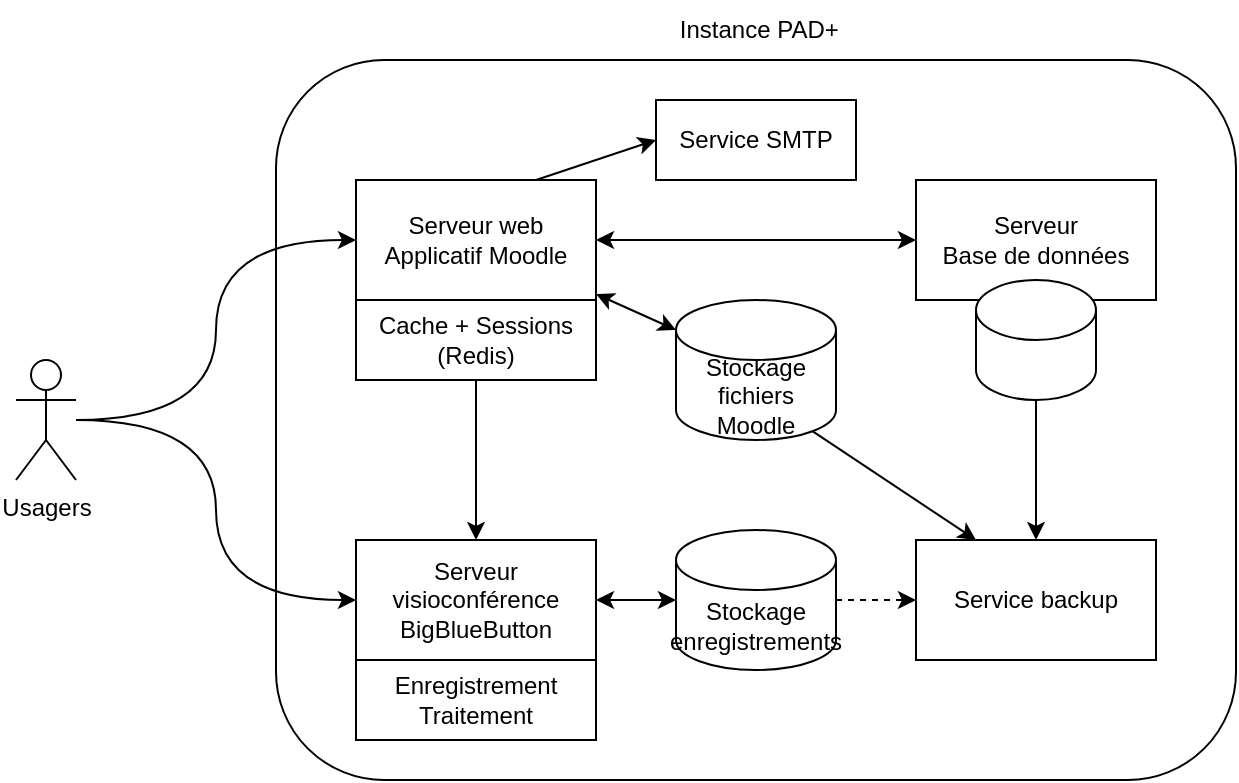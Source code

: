 <mxfile version="20.0.1" type="google" pages="2"><diagram name="Overview" id="hrCoRxrvfkqQcMbnZRt0"><mxGraphModel grid="1" page="1" gridSize="10" guides="1" tooltips="1" connect="1" arrows="1" fold="1" pageScale="1" pageWidth="827" pageHeight="1169" math="0" shadow="0"><root><mxCell id="GzWqJt0Njz900qUVeSxS-0"/><mxCell id="GzWqJt0Njz900qUVeSxS-1" parent="GzWqJt0Njz900qUVeSxS-0"/><mxCell id="GzWqJt0Njz900qUVeSxS-2" value="" style="rounded=1;whiteSpace=wrap;html=1;strokeColor=#000000;" vertex="1" parent="GzWqJt0Njz900qUVeSxS-1"><mxGeometry x="200" y="40" width="480" height="360" as="geometry"/></mxCell><mxCell id="GzWqJt0Njz900qUVeSxS-3" value="" style="edgeStyle=orthogonalEdgeStyle;rounded=0;orthogonalLoop=1;jettySize=auto;html=1;startArrow=classic;startFill=1;" edge="1" parent="GzWqJt0Njz900qUVeSxS-1" source="GzWqJt0Njz900qUVeSxS-17" target="GzWqJt0Njz900qUVeSxS-15"><mxGeometry relative="1" as="geometry"/></mxCell><mxCell id="GzWqJt0Njz900qUVeSxS-4" style="rounded=0;orthogonalLoop=1;jettySize=auto;html=1;entryX=0;entryY=0;entryDx=0;entryDy=15;entryPerimeter=0;startArrow=classic;startFill=1;" edge="1" parent="GzWqJt0Njz900qUVeSxS-1" source="GzWqJt0Njz900qUVeSxS-17" target="GzWqJt0Njz900qUVeSxS-6"><mxGeometry relative="1" as="geometry"/></mxCell><mxCell id="GzWqJt0Njz900qUVeSxS-5" style="rounded=0;orthogonalLoop=1;jettySize=auto;html=1;exitX=0.855;exitY=1;exitDx=0;exitDy=-4.35;exitPerimeter=0;entryX=0.25;entryY=0;entryDx=0;entryDy=0;" edge="1" parent="GzWqJt0Njz900qUVeSxS-1" source="GzWqJt0Njz900qUVeSxS-6" target="GzWqJt0Njz900qUVeSxS-12"><mxGeometry relative="1" as="geometry"/></mxCell><mxCell id="GzWqJt0Njz900qUVeSxS-6" value="&lt;div&gt;Stockage&lt;/div&gt;&lt;div&gt;fichiers Moodle&lt;br&gt;&lt;/div&gt;" style="shape=cylinder3;whiteSpace=wrap;html=1;boundedLbl=1;backgroundOutline=1;size=15;" vertex="1" parent="GzWqJt0Njz900qUVeSxS-1"><mxGeometry x="400" y="160" width="80" height="70" as="geometry"/></mxCell><mxCell id="GzWqJt0Njz900qUVeSxS-7" value="" style="edgeStyle=orthogonalEdgeStyle;rounded=0;orthogonalLoop=1;jettySize=auto;html=1;entryX=0;entryY=0.5;entryDx=0;entryDy=0;entryPerimeter=0;startArrow=classic;startFill=1;" edge="1" parent="GzWqJt0Njz900qUVeSxS-1" source="GzWqJt0Njz900qUVeSxS-8" target="GzWqJt0Njz900qUVeSxS-19"><mxGeometry relative="1" as="geometry"><mxPoint x="440" y="310" as="targetPoint"/></mxGeometry></mxCell><mxCell id="GzWqJt0Njz900qUVeSxS-8" value="&lt;div&gt;Serveur visioconférence&lt;br&gt;&lt;/div&gt;&lt;div&gt;BigBlueButton&lt;/div&gt;" style="whiteSpace=wrap;html=1;rounded=0;" vertex="1" parent="GzWqJt0Njz900qUVeSxS-1"><mxGeometry x="240" y="280" width="120" height="60" as="geometry"/></mxCell><mxCell id="GzWqJt0Njz900qUVeSxS-9" value="" style="edgeStyle=orthogonalEdgeStyle;rounded=0;orthogonalLoop=1;jettySize=auto;html=1;" edge="1" parent="GzWqJt0Njz900qUVeSxS-1" source="GzWqJt0Njz900qUVeSxS-18" target="GzWqJt0Njz900qUVeSxS-8"><mxGeometry relative="1" as="geometry"/></mxCell><mxCell id="GzWqJt0Njz900qUVeSxS-10" value="&lt;div&gt;Enregistrement&lt;/div&gt;&lt;div&gt;Traitement&lt;/div&gt;" style="rounded=0;whiteSpace=wrap;html=1;" vertex="1" parent="GzWqJt0Njz900qUVeSxS-1"><mxGeometry x="240" y="340" width="120" height="40" as="geometry"/></mxCell><mxCell id="GzWqJt0Njz900qUVeSxS-11" style="edgeStyle=none;rounded=0;orthogonalLoop=1;jettySize=auto;html=1;exitX=1;exitY=0.5;exitDx=0;exitDy=0;exitPerimeter=0;entryX=0;entryY=0.5;entryDx=0;entryDy=0;dashed=1;" edge="1" parent="GzWqJt0Njz900qUVeSxS-1" source="GzWqJt0Njz900qUVeSxS-19" target="GzWqJt0Njz900qUVeSxS-12"><mxGeometry relative="1" as="geometry"/></mxCell><mxCell id="GzWqJt0Njz900qUVeSxS-12" value="Service backup" style="rounded=0;whiteSpace=wrap;html=1;" vertex="1" parent="GzWqJt0Njz900qUVeSxS-1"><mxGeometry x="520" y="280" width="120" height="60" as="geometry"/></mxCell><mxCell id="GzWqJt0Njz900qUVeSxS-13" style="edgeStyle=orthogonalEdgeStyle;rounded=0;orthogonalLoop=1;jettySize=auto;html=1;" edge="1" parent="GzWqJt0Njz900qUVeSxS-1" source="GzWqJt0Njz900qUVeSxS-16" target="GzWqJt0Njz900qUVeSxS-12"><mxGeometry relative="1" as="geometry"/></mxCell><mxCell id="GzWqJt0Njz900qUVeSxS-14" value="" style="group" vertex="1" connectable="0" parent="GzWqJt0Njz900qUVeSxS-1"><mxGeometry x="520" y="100" width="120" height="110" as="geometry"/></mxCell><mxCell id="GzWqJt0Njz900qUVeSxS-15" value="&lt;div&gt;Serveur&lt;/div&gt;&lt;div&gt;Base de données&lt;br&gt;&lt;/div&gt;" style="whiteSpace=wrap;html=1;rounded=0;" vertex="1" parent="GzWqJt0Njz900qUVeSxS-14"><mxGeometry width="120" height="60" as="geometry"/></mxCell><mxCell id="GzWqJt0Njz900qUVeSxS-16" value="" style="shape=cylinder3;whiteSpace=wrap;html=1;boundedLbl=1;backgroundOutline=1;size=15;" vertex="1" parent="GzWqJt0Njz900qUVeSxS-14"><mxGeometry x="30" y="50" width="60" height="60" as="geometry"/></mxCell><mxCell id="GzWqJt0Njz900qUVeSxS-17" value="&lt;div&gt;Serveur web&lt;/div&gt;&lt;div&gt;Applicatif Moodle&lt;br&gt;&lt;/div&gt;" style="rounded=0;whiteSpace=wrap;html=1;" vertex="1" parent="GzWqJt0Njz900qUVeSxS-1"><mxGeometry x="240" y="100" width="120" height="60" as="geometry"/></mxCell><mxCell id="GzWqJt0Njz900qUVeSxS-18" value="&lt;div&gt;Cache + Sessions&lt;/div&gt;&lt;div&gt;(Redis)&lt;br&gt;&lt;/div&gt;" style="rounded=0;whiteSpace=wrap;html=1;" vertex="1" parent="GzWqJt0Njz900qUVeSxS-1"><mxGeometry x="240" y="160" width="120" height="40" as="geometry"/></mxCell><mxCell id="GzWqJt0Njz900qUVeSxS-19" value="&lt;div&gt;Stockage&lt;/div&gt;&lt;div&gt;enregistrements&lt;/div&gt;" style="shape=cylinder3;whiteSpace=wrap;html=1;boundedLbl=1;backgroundOutline=1;size=15;" vertex="1" parent="GzWqJt0Njz900qUVeSxS-1"><mxGeometry x="400" y="275" width="80" height="70" as="geometry"/></mxCell><mxCell id="GzWqJt0Njz900qUVeSxS-21" style="edgeStyle=orthogonalEdgeStyle;curved=1;rounded=0;orthogonalLoop=1;jettySize=auto;html=1;entryX=0;entryY=0.5;entryDx=0;entryDy=0;fontColor=#000000;startArrow=none;startFill=0;" edge="1" parent="GzWqJt0Njz900qUVeSxS-1" source="GzWqJt0Njz900qUVeSxS-23" target="GzWqJt0Njz900qUVeSxS-17"><mxGeometry relative="1" as="geometry"/></mxCell><mxCell id="GzWqJt0Njz900qUVeSxS-22" style="edgeStyle=orthogonalEdgeStyle;curved=1;rounded=0;orthogonalLoop=1;jettySize=auto;html=1;fontColor=#000000;startArrow=none;startFill=0;entryX=0;entryY=0.5;entryDx=0;entryDy=0;" edge="1" parent="GzWqJt0Njz900qUVeSxS-1" source="GzWqJt0Njz900qUVeSxS-23" target="GzWqJt0Njz900qUVeSxS-8"><mxGeometry relative="1" as="geometry"/></mxCell><mxCell id="GzWqJt0Njz900qUVeSxS-23" value="Usagers" style="shape=umlActor;verticalLabelPosition=bottom;verticalAlign=top;html=1;outlineConnect=0;fontColor=#000000;fillColor=default;" vertex="1" parent="GzWqJt0Njz900qUVeSxS-1"><mxGeometry x="70" y="190" width="30" height="60" as="geometry"/></mxCell><mxCell id="GzWqJt0Njz900qUVeSxS-27" value="&amp;nbsp;Instance PAD+" style="text;html=1;strokeColor=none;fillColor=none;align=center;verticalAlign=middle;whiteSpace=wrap;rounded=0;dashed=1;fontColor=#000000;" vertex="1" parent="GzWqJt0Njz900qUVeSxS-1"><mxGeometry x="395" y="10" width="90" height="30" as="geometry"/></mxCell><mxCell id="DleiNQQOKA4EN6Dz8I4V-0" value="Service SMTP" style="rounded=0;whiteSpace=wrap;html=1;" vertex="1" parent="GzWqJt0Njz900qUVeSxS-1"><mxGeometry x="390" y="60" width="100" height="40" as="geometry"/></mxCell><mxCell id="DleiNQQOKA4EN6Dz8I4V-1" value="" style="endArrow=classic;startArrow=none;html=1;rounded=0;entryX=0;entryY=0.5;entryDx=0;entryDy=0;exitX=0.75;exitY=0;exitDx=0;exitDy=0;startFill=0;" edge="1" parent="GzWqJt0Njz900qUVeSxS-1" source="GzWqJt0Njz900qUVeSxS-17" target="DleiNQQOKA4EN6Dz8I4V-0"><mxGeometry width="50" height="50" relative="1" as="geometry"><mxPoint x="370" y="190" as="sourcePoint"/><mxPoint x="420" y="140" as="targetPoint"/></mxGeometry></mxCell></root></mxGraphModel></diagram><diagram id="JOX0GqkuXQdQzYeY-Wi9" name="Page-1"><mxGraphModel dx="1038" dy="536" grid="1" gridSize="10" guides="1" tooltips="1" connect="1" arrows="1" fold="1" page="1" pageScale="1" pageWidth="827" pageHeight="1169" math="0" shadow="0"><root><mxCell id="0"/><mxCell id="1" parent="0"/><mxCell id="3YusG-ZAbrzDYKio_q3s-1" value="" style="rounded=1;whiteSpace=wrap;html=1;strokeColor=#000000;" vertex="1" parent="1"><mxGeometry x="200" y="40" width="480" height="360" as="geometry"/></mxCell><mxCell id="XrDDwbmxoDy3s5b9775d-5" value="" style="edgeStyle=orthogonalEdgeStyle;rounded=0;orthogonalLoop=1;jettySize=auto;html=1;startArrow=classic;startFill=1;" parent="1" source="XrDDwbmxoDy3s5b9775d-1" target="XrDDwbmxoDy3s5b9775d-4" edge="1"><mxGeometry relative="1" as="geometry"/></mxCell><mxCell id="XrDDwbmxoDy3s5b9775d-6" style="rounded=0;orthogonalLoop=1;jettySize=auto;html=1;entryX=0;entryY=0;entryDx=0;entryDy=15;entryPerimeter=0;startArrow=classic;startFill=1;" parent="1" source="XrDDwbmxoDy3s5b9775d-1" target="XrDDwbmxoDy3s5b9775d-3" edge="1"><mxGeometry relative="1" as="geometry"/></mxCell><mxCell id="XrDDwbmxoDy3s5b9775d-22" style="rounded=0;orthogonalLoop=1;jettySize=auto;html=1;exitX=0.855;exitY=1;exitDx=0;exitDy=-4.35;exitPerimeter=0;entryX=0.25;entryY=0;entryDx=0;entryDy=0;" parent="1" source="XrDDwbmxoDy3s5b9775d-3" target="XrDDwbmxoDy3s5b9775d-18" edge="1"><mxGeometry relative="1" as="geometry"/></mxCell><mxCell id="XrDDwbmxoDy3s5b9775d-3" value="&lt;div&gt;Stockage&lt;/div&gt;&lt;div&gt;données Moodle&lt;br&gt;&lt;/div&gt;" style="shape=cylinder3;whiteSpace=wrap;html=1;boundedLbl=1;backgroundOutline=1;size=15;" parent="1" vertex="1"><mxGeometry x="400" y="140" width="80" height="70" as="geometry"/></mxCell><mxCell id="XrDDwbmxoDy3s5b9775d-12" value="" style="edgeStyle=orthogonalEdgeStyle;rounded=0;orthogonalLoop=1;jettySize=auto;html=1;entryX=0;entryY=0.5;entryDx=0;entryDy=0;entryPerimeter=0;startArrow=classic;startFill=1;" parent="1" source="XrDDwbmxoDy3s5b9775d-8" target="XrDDwbmxoDy3s5b9775d-15" edge="1"><mxGeometry relative="1" as="geometry"><mxPoint x="440" y="290" as="targetPoint"/></mxGeometry></mxCell><mxCell id="XrDDwbmxoDy3s5b9775d-8" value="&lt;div&gt;Serveur&lt;/div&gt;&lt;div&gt;BigBlueButton&lt;/div&gt;" style="whiteSpace=wrap;html=1;rounded=0;" parent="1" vertex="1"><mxGeometry x="240" y="260" width="120" height="60" as="geometry"/></mxCell><mxCell id="XrDDwbmxoDy3s5b9775d-9" value="" style="edgeStyle=orthogonalEdgeStyle;rounded=0;orthogonalLoop=1;jettySize=auto;html=1;startArrow=classic;startFill=1;" parent="1" source="XrDDwbmxoDy3s5b9775d-2" target="XrDDwbmxoDy3s5b9775d-8" edge="1"><mxGeometry relative="1" as="geometry"/></mxCell><mxCell id="XrDDwbmxoDy3s5b9775d-10" value="&lt;div&gt;Enregistrement&lt;/div&gt;&lt;div&gt;Traitement&lt;/div&gt;" style="rounded=0;whiteSpace=wrap;html=1;" parent="1" vertex="1"><mxGeometry x="240" y="320" width="120" height="40" as="geometry"/></mxCell><mxCell id="XrDDwbmxoDy3s5b9775d-23" style="edgeStyle=none;rounded=0;orthogonalLoop=1;jettySize=auto;html=1;exitX=1;exitY=0.5;exitDx=0;exitDy=0;exitPerimeter=0;entryX=0;entryY=0.5;entryDx=0;entryDy=0;dashed=1;" parent="1" source="XrDDwbmxoDy3s5b9775d-15" target="XrDDwbmxoDy3s5b9775d-18" edge="1"><mxGeometry relative="1" as="geometry"/></mxCell><mxCell id="XrDDwbmxoDy3s5b9775d-18" value="Serveur backup" style="rounded=0;whiteSpace=wrap;html=1;" parent="1" vertex="1"><mxGeometry x="520" y="260" width="120" height="60" as="geometry"/></mxCell><mxCell id="XrDDwbmxoDy3s5b9775d-21" style="edgeStyle=orthogonalEdgeStyle;rounded=0;orthogonalLoop=1;jettySize=auto;html=1;" parent="1" source="XrDDwbmxoDy3s5b9775d-19" target="XrDDwbmxoDy3s5b9775d-18" edge="1"><mxGeometry relative="1" as="geometry"/></mxCell><mxCell id="XrDDwbmxoDy3s5b9775d-24" value="" style="group" parent="1" vertex="1" connectable="0"><mxGeometry x="520" y="80" width="120" height="110" as="geometry"/></mxCell><mxCell id="XrDDwbmxoDy3s5b9775d-4" value="&lt;div&gt;Serveur&lt;/div&gt;&lt;div&gt;Base de données (MariaDB)&lt;/div&gt;" style="whiteSpace=wrap;html=1;rounded=0;" parent="XrDDwbmxoDy3s5b9775d-24" vertex="1"><mxGeometry width="120" height="60" as="geometry"/></mxCell><mxCell id="XrDDwbmxoDy3s5b9775d-19" value="" style="shape=cylinder3;whiteSpace=wrap;html=1;boundedLbl=1;backgroundOutline=1;size=15;" parent="XrDDwbmxoDy3s5b9775d-24" vertex="1"><mxGeometry x="30" y="50" width="60" height="60" as="geometry"/></mxCell><mxCell id="XrDDwbmxoDy3s5b9775d-1" value="&lt;div&gt;Serveur web&lt;/div&gt;&lt;div&gt;Applicatif Moodle&lt;br&gt;&lt;/div&gt;" style="rounded=0;whiteSpace=wrap;html=1;" parent="1" vertex="1"><mxGeometry x="240" y="80" width="120" height="60" as="geometry"/></mxCell><mxCell id="XrDDwbmxoDy3s5b9775d-2" value="Cache Moodle" style="rounded=0;whiteSpace=wrap;html=1;" parent="1" vertex="1"><mxGeometry x="240" y="140" width="120" height="40" as="geometry"/></mxCell><mxCell id="XrDDwbmxoDy3s5b9775d-15" value="&lt;div&gt;Stockage&lt;/div&gt;&lt;div&gt;enregistrement&lt;br&gt;&lt;/div&gt;" style="shape=cylinder3;whiteSpace=wrap;html=1;boundedLbl=1;backgroundOutline=1;size=15;" parent="1" vertex="1"><mxGeometry x="400" y="255" width="80" height="70" as="geometry"/></mxCell><mxCell id="3YusG-ZAbrzDYKio_q3s-8" style="edgeStyle=orthogonalEdgeStyle;curved=1;rounded=0;orthogonalLoop=1;jettySize=auto;html=1;entryX=0;entryY=0.75;entryDx=0;entryDy=0;fontColor=#000000;startArrow=classic;startFill=1;" edge="1" parent="1" source="3YusG-ZAbrzDYKio_q3s-3" target="XrDDwbmxoDy3s5b9775d-1"><mxGeometry relative="1" as="geometry"/></mxCell><mxCell id="3YusG-ZAbrzDYKio_q3s-9" style="edgeStyle=orthogonalEdgeStyle;curved=1;rounded=0;orthogonalLoop=1;jettySize=auto;html=1;fontColor=#000000;startArrow=classic;startFill=1;" edge="1" parent="1" source="3YusG-ZAbrzDYKio_q3s-3" target="XrDDwbmxoDy3s5b9775d-8"><mxGeometry relative="1" as="geometry"/></mxCell><mxCell id="3YusG-ZAbrzDYKio_q3s-3" value="Usagers&lt;br&gt;(stagiaires, formateurs, MPSI)" style="shape=umlActor;verticalLabelPosition=bottom;verticalAlign=top;html=1;outlineConnect=0;fontColor=#000000;fillColor=default;" vertex="1" parent="1"><mxGeometry x="70" y="200" width="30" height="60" as="geometry"/></mxCell><mxCell id="3YusG-ZAbrzDYKio_q3s-4" value="Backoffice" style="rounded=0;whiteSpace=wrap;html=1;fillColor=default;fontColor=#999999;strokeColor=#666666;dashed=1;" vertex="1" parent="1"><mxGeometry x="400" y="370" width="80" height="50" as="geometry"/></mxCell><mxCell id="3YusG-ZAbrzDYKio_q3s-7" style="edgeStyle=orthogonalEdgeStyle;rounded=0;orthogonalLoop=1;jettySize=auto;html=1;entryX=0.5;entryY=1;entryDx=0;entryDy=0;fontColor=#000000;startArrow=none;startFill=0;curved=1;" edge="1" parent="1" source="3YusG-ZAbrzDYKio_q3s-5" target="3YusG-ZAbrzDYKio_q3s-4"><mxGeometry relative="1" as="geometry"/></mxCell><mxCell id="3YusG-ZAbrzDYKio_q3s-5" value="Administrateurs système" style="shape=umlActor;verticalLabelPosition=bottom;verticalAlign=top;html=1;outlineConnect=0;fontColor=#000000;fillColor=default;" vertex="1" parent="1"><mxGeometry x="310" y="440" width="30" height="60" as="geometry"/></mxCell><mxCell id="3YusG-ZAbrzDYKio_q3s-10" value="&amp;nbsp;Instance PAD+" style="text;html=1;strokeColor=none;fillColor=none;align=center;verticalAlign=middle;whiteSpace=wrap;rounded=0;dashed=1;fontColor=#000000;" vertex="1" parent="1"><mxGeometry x="395" y="10" width="90" height="30" as="geometry"/></mxCell><mxCell id="3YusG-ZAbrzDYKio_q3s-11" value="DUI" style="rounded=1;whiteSpace=wrap;html=1;fontColor=#000000;strokeColor=#000000;fillColor=default;" vertex="1" parent="1"><mxGeometry x="720" y="40" width="200" height="160" as="geometry"/></mxCell><mxCell id="3YusG-ZAbrzDYKio_q3s-12" value="&lt;div&gt;Partage de contenu&lt;/div&gt;&lt;div&gt;(e.g. moodlenet)&lt;br&gt;&lt;/div&gt;" style="rounded=1;whiteSpace=wrap;html=1;fontColor=#000000;strokeColor=#000000;fillColor=default;dashed=1;" vertex="1" parent="1"><mxGeometry x="720" y="240" width="200" height="60" as="geometry"/></mxCell><mxCell id="3YusG-ZAbrzDYKio_q3s-13" value="&lt;div&gt;Communauté des pairs&lt;/div&gt;&lt;div&gt;(annuaire, ...)&lt;/div&gt;" style="rounded=1;whiteSpace=wrap;html=1;fontColor=#000000;strokeColor=#000000;fillColor=default;dashed=1;" vertex="1" parent="1"><mxGeometry x="720" y="340" width="200" height="60" as="geometry"/></mxCell><mxCell id="U0Cqm0xxjV9niqkQ-YrZ-1" value="Services avec interopérabilité ?" style="text;html=1;strokeColor=none;fillColor=none;align=center;verticalAlign=middle;whiteSpace=wrap;rounded=0;dashed=1;fontColor=#000000;" vertex="1" parent="1"><mxGeometry x="775" y="10" width="90" height="30" as="geometry"/></mxCell></root></mxGraphModel></diagram></mxfile>